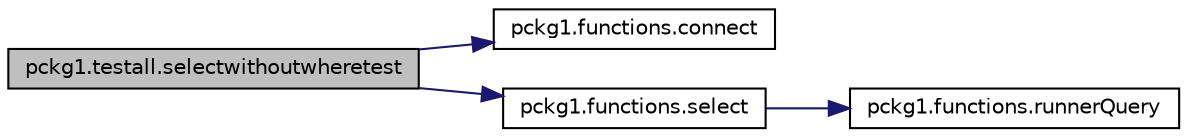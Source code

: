 digraph "pckg1.testall.selectwithoutwheretest"
{
  edge [fontname="Helvetica",fontsize="10",labelfontname="Helvetica",labelfontsize="10"];
  node [fontname="Helvetica",fontsize="10",shape=record];
  rankdir="LR";
  Node1 [label="pckg1.testall.selectwithoutwheretest",height=0.2,width=0.4,color="black", fillcolor="grey75", style="filled", fontcolor="black"];
  Node1 -> Node2 [color="midnightblue",fontsize="10",style="solid",fontname="Helvetica"];
  Node2 [label="pckg1.functions.connect",height=0.2,width=0.4,color="black", fillcolor="white", style="filled",URL="$classpckg1_1_1functions.html#a03c43be015166ff328685e2d22dac4d1"];
  Node1 -> Node3 [color="midnightblue",fontsize="10",style="solid",fontname="Helvetica"];
  Node3 [label="pckg1.functions.select",height=0.2,width=0.4,color="black", fillcolor="white", style="filled",URL="$classpckg1_1_1functions.html#a04fcfa77404e589f8525556732c47e6e"];
  Node3 -> Node4 [color="midnightblue",fontsize="10",style="solid",fontname="Helvetica"];
  Node4 [label="pckg1.functions.runnerQuery",height=0.2,width=0.4,color="black", fillcolor="white", style="filled",URL="$classpckg1_1_1functions.html#aedbb9931412796dd8d6e583722047a05"];
}
